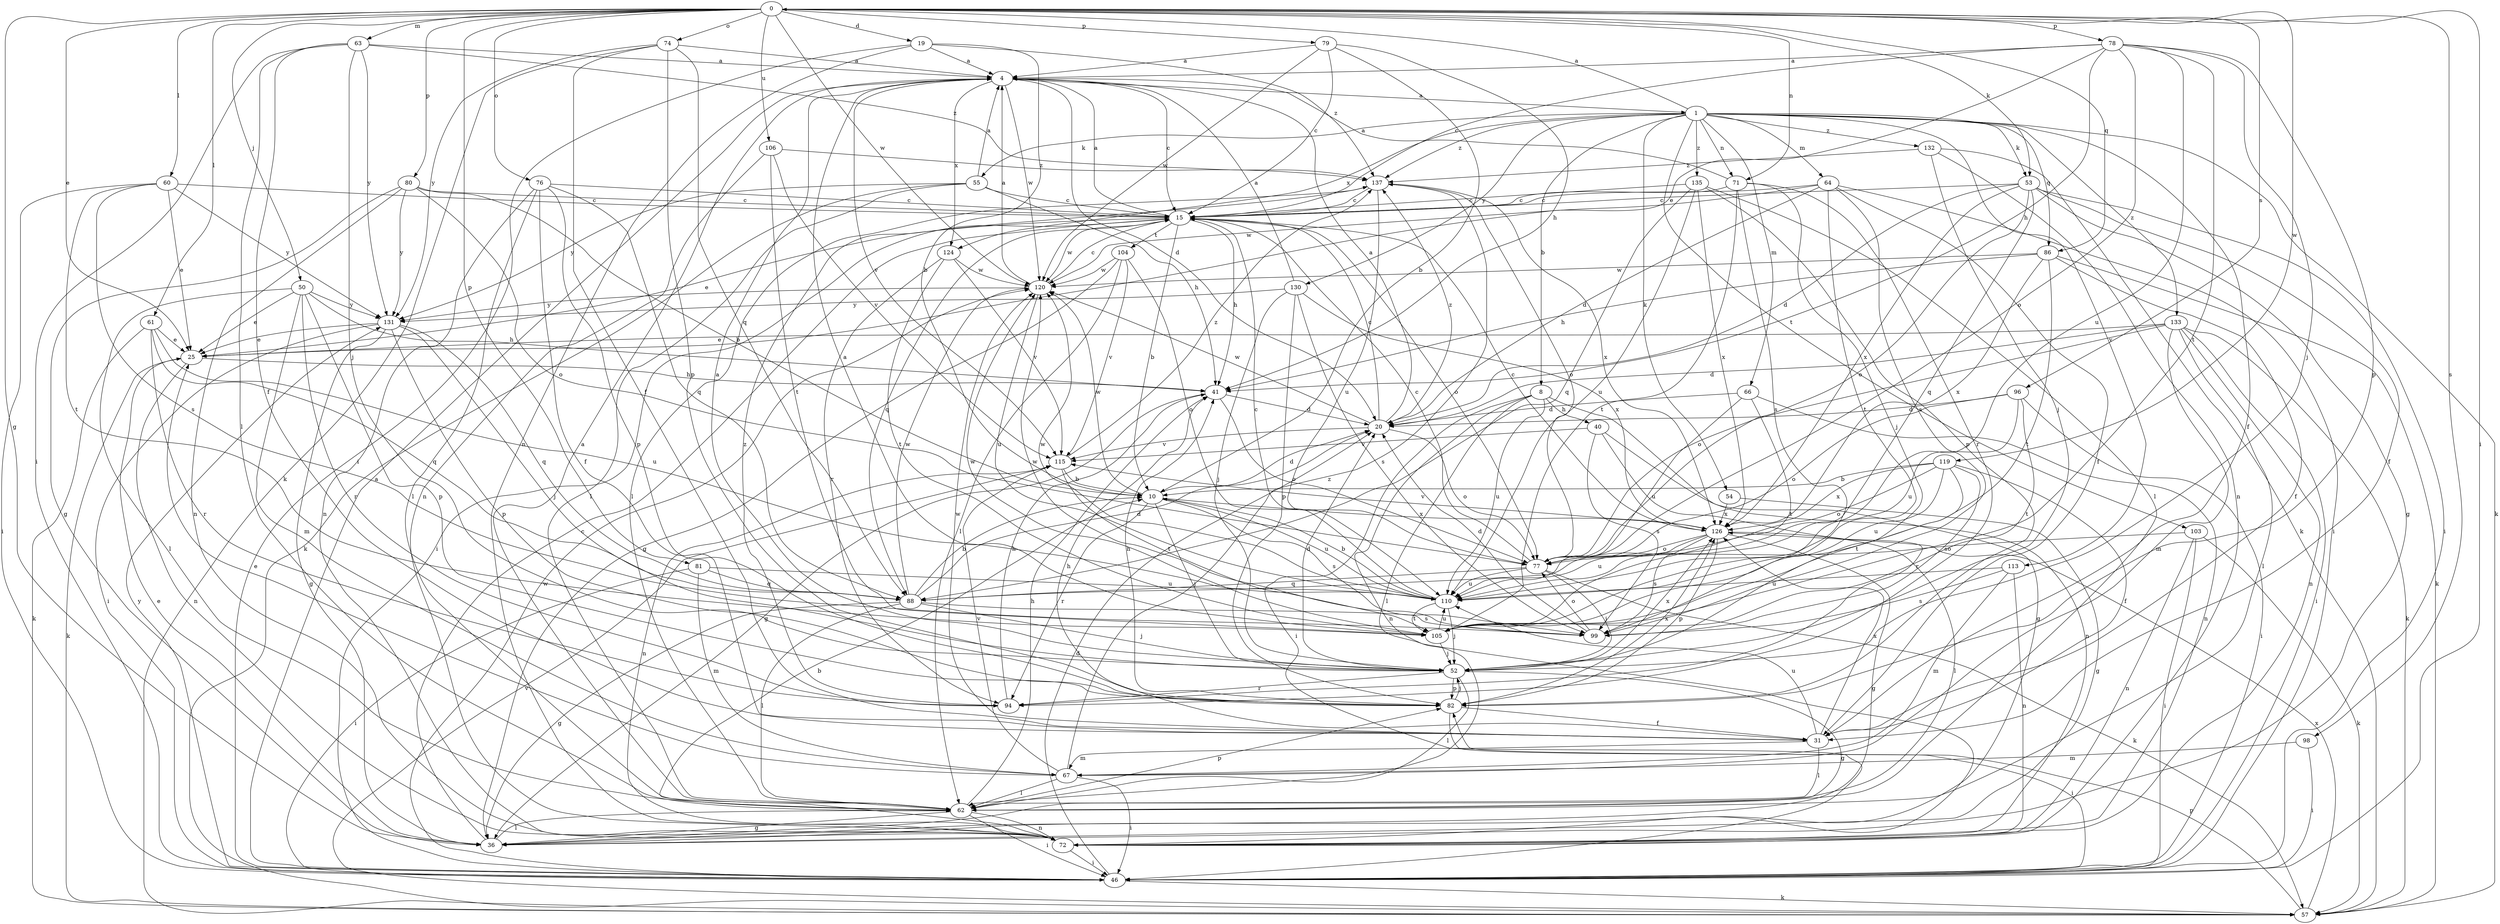 strict digraph  {
0;
1;
4;
8;
10;
15;
19;
20;
25;
31;
36;
40;
41;
46;
50;
52;
53;
54;
55;
57;
60;
61;
62;
63;
64;
66;
67;
71;
72;
74;
76;
77;
78;
79;
80;
81;
82;
86;
88;
94;
96;
98;
99;
103;
104;
105;
106;
110;
113;
115;
119;
120;
124;
126;
130;
131;
132;
133;
135;
137;
0 -> 19  [label=d];
0 -> 25  [label=e];
0 -> 36  [label=g];
0 -> 46  [label=i];
0 -> 50  [label=j];
0 -> 53  [label=k];
0 -> 60  [label=l];
0 -> 61  [label=l];
0 -> 63  [label=m];
0 -> 71  [label=n];
0 -> 74  [label=o];
0 -> 76  [label=o];
0 -> 78  [label=p];
0 -> 79  [label=p];
0 -> 80  [label=p];
0 -> 81  [label=p];
0 -> 86  [label=q];
0 -> 96  [label=s];
0 -> 98  [label=s];
0 -> 106  [label=u];
0 -> 119  [label=w];
0 -> 120  [label=w];
1 -> 0  [label=a];
1 -> 8  [label=b];
1 -> 31  [label=f];
1 -> 53  [label=k];
1 -> 54  [label=k];
1 -> 55  [label=k];
1 -> 57  [label=k];
1 -> 64  [label=m];
1 -> 66  [label=m];
1 -> 71  [label=n];
1 -> 86  [label=q];
1 -> 103  [label=t];
1 -> 113  [label=v];
1 -> 124  [label=x];
1 -> 130  [label=y];
1 -> 132  [label=z];
1 -> 133  [label=z];
1 -> 135  [label=z];
1 -> 137  [label=z];
4 -> 1  [label=a];
4 -> 15  [label=c];
4 -> 20  [label=d];
4 -> 115  [label=v];
4 -> 120  [label=w];
4 -> 124  [label=x];
8 -> 36  [label=g];
8 -> 40  [label=h];
8 -> 46  [label=i];
8 -> 62  [label=l];
8 -> 72  [label=n];
8 -> 110  [label=u];
10 -> 20  [label=d];
10 -> 52  [label=j];
10 -> 94  [label=r];
10 -> 99  [label=s];
10 -> 110  [label=u];
10 -> 120  [label=w];
10 -> 126  [label=x];
15 -> 4  [label=a];
15 -> 10  [label=b];
15 -> 25  [label=e];
15 -> 41  [label=h];
15 -> 46  [label=i];
15 -> 77  [label=o];
15 -> 88  [label=q];
15 -> 104  [label=t];
15 -> 120  [label=w];
19 -> 4  [label=a];
19 -> 10  [label=b];
19 -> 46  [label=i];
19 -> 72  [label=n];
19 -> 137  [label=z];
20 -> 4  [label=a];
20 -> 15  [label=c];
20 -> 77  [label=o];
20 -> 115  [label=v];
20 -> 120  [label=w];
20 -> 137  [label=z];
25 -> 41  [label=h];
25 -> 57  [label=k];
25 -> 72  [label=n];
31 -> 41  [label=h];
31 -> 62  [label=l];
31 -> 67  [label=m];
31 -> 110  [label=u];
31 -> 120  [label=w];
31 -> 126  [label=x];
36 -> 15  [label=c];
36 -> 25  [label=e];
36 -> 62  [label=l];
40 -> 72  [label=n];
40 -> 94  [label=r];
40 -> 99  [label=s];
40 -> 115  [label=v];
41 -> 20  [label=d];
41 -> 36  [label=g];
41 -> 77  [label=o];
46 -> 4  [label=a];
46 -> 20  [label=d];
46 -> 57  [label=k];
46 -> 120  [label=w];
46 -> 131  [label=y];
50 -> 25  [label=e];
50 -> 41  [label=h];
50 -> 62  [label=l];
50 -> 67  [label=m];
50 -> 82  [label=p];
50 -> 94  [label=r];
50 -> 131  [label=y];
52 -> 4  [label=a];
52 -> 20  [label=d];
52 -> 36  [label=g];
52 -> 62  [label=l];
52 -> 82  [label=p];
52 -> 94  [label=r];
52 -> 126  [label=x];
53 -> 15  [label=c];
53 -> 20  [label=d];
53 -> 31  [label=f];
53 -> 36  [label=g];
53 -> 46  [label=i];
53 -> 77  [label=o];
53 -> 88  [label=q];
53 -> 126  [label=x];
54 -> 36  [label=g];
54 -> 126  [label=x];
55 -> 4  [label=a];
55 -> 15  [label=c];
55 -> 41  [label=h];
55 -> 57  [label=k];
55 -> 62  [label=l];
55 -> 131  [label=y];
57 -> 82  [label=p];
57 -> 115  [label=v];
57 -> 126  [label=x];
60 -> 15  [label=c];
60 -> 25  [label=e];
60 -> 46  [label=i];
60 -> 99  [label=s];
60 -> 105  [label=t];
60 -> 131  [label=y];
61 -> 25  [label=e];
61 -> 57  [label=k];
61 -> 88  [label=q];
61 -> 94  [label=r];
61 -> 110  [label=u];
62 -> 4  [label=a];
62 -> 36  [label=g];
62 -> 41  [label=h];
62 -> 46  [label=i];
62 -> 72  [label=n];
62 -> 82  [label=p];
63 -> 4  [label=a];
63 -> 31  [label=f];
63 -> 46  [label=i];
63 -> 52  [label=j];
63 -> 62  [label=l];
63 -> 131  [label=y];
63 -> 137  [label=z];
64 -> 15  [label=c];
64 -> 20  [label=d];
64 -> 31  [label=f];
64 -> 46  [label=i];
64 -> 99  [label=s];
64 -> 105  [label=t];
64 -> 120  [label=w];
66 -> 20  [label=d];
66 -> 72  [label=n];
66 -> 105  [label=t];
66 -> 110  [label=u];
67 -> 25  [label=e];
67 -> 46  [label=i];
67 -> 62  [label=l];
67 -> 115  [label=v];
67 -> 137  [label=z];
71 -> 4  [label=a];
71 -> 15  [label=c];
71 -> 52  [label=j];
71 -> 94  [label=r];
71 -> 99  [label=s];
71 -> 105  [label=t];
72 -> 10  [label=b];
72 -> 46  [label=i];
74 -> 4  [label=a];
74 -> 31  [label=f];
74 -> 57  [label=k];
74 -> 82  [label=p];
74 -> 88  [label=q];
74 -> 131  [label=y];
76 -> 15  [label=c];
76 -> 31  [label=f];
76 -> 62  [label=l];
76 -> 72  [label=n];
76 -> 82  [label=p];
76 -> 88  [label=q];
77 -> 15  [label=c];
77 -> 52  [label=j];
77 -> 57  [label=k];
77 -> 88  [label=q];
77 -> 110  [label=u];
78 -> 4  [label=a];
78 -> 15  [label=c];
78 -> 25  [label=e];
78 -> 41  [label=h];
78 -> 52  [label=j];
78 -> 77  [label=o];
78 -> 82  [label=p];
78 -> 105  [label=t];
78 -> 110  [label=u];
79 -> 4  [label=a];
79 -> 10  [label=b];
79 -> 15  [label=c];
79 -> 41  [label=h];
79 -> 120  [label=w];
80 -> 10  [label=b];
80 -> 15  [label=c];
80 -> 36  [label=g];
80 -> 72  [label=n];
80 -> 77  [label=o];
80 -> 131  [label=y];
81 -> 46  [label=i];
81 -> 67  [label=m];
81 -> 88  [label=q];
81 -> 110  [label=u];
82 -> 31  [label=f];
82 -> 41  [label=h];
82 -> 46  [label=i];
82 -> 52  [label=j];
82 -> 126  [label=x];
86 -> 31  [label=f];
86 -> 41  [label=h];
86 -> 57  [label=k];
86 -> 105  [label=t];
86 -> 120  [label=w];
86 -> 126  [label=x];
88 -> 10  [label=b];
88 -> 20  [label=d];
88 -> 36  [label=g];
88 -> 52  [label=j];
88 -> 62  [label=l];
88 -> 99  [label=s];
88 -> 120  [label=w];
94 -> 41  [label=h];
94 -> 137  [label=z];
96 -> 20  [label=d];
96 -> 46  [label=i];
96 -> 77  [label=o];
96 -> 105  [label=t];
96 -> 110  [label=u];
98 -> 46  [label=i];
98 -> 67  [label=m];
99 -> 20  [label=d];
99 -> 77  [label=o];
99 -> 120  [label=w];
103 -> 46  [label=i];
103 -> 57  [label=k];
103 -> 72  [label=n];
103 -> 77  [label=o];
104 -> 36  [label=g];
104 -> 62  [label=l];
104 -> 77  [label=o];
104 -> 115  [label=v];
104 -> 120  [label=w];
105 -> 4  [label=a];
105 -> 52  [label=j];
105 -> 110  [label=u];
105 -> 120  [label=w];
106 -> 72  [label=n];
106 -> 105  [label=t];
106 -> 115  [label=v];
106 -> 137  [label=z];
110 -> 10  [label=b];
110 -> 15  [label=c];
110 -> 52  [label=j];
110 -> 105  [label=t];
110 -> 120  [label=w];
113 -> 67  [label=m];
113 -> 72  [label=n];
113 -> 99  [label=s];
113 -> 110  [label=u];
115 -> 10  [label=b];
115 -> 72  [label=n];
115 -> 105  [label=t];
115 -> 137  [label=z];
119 -> 10  [label=b];
119 -> 31  [label=f];
119 -> 77  [label=o];
119 -> 99  [label=s];
119 -> 105  [label=t];
119 -> 110  [label=u];
119 -> 126  [label=x];
120 -> 4  [label=a];
120 -> 15  [label=c];
120 -> 110  [label=u];
120 -> 131  [label=y];
124 -> 94  [label=r];
124 -> 105  [label=t];
124 -> 115  [label=v];
124 -> 120  [label=w];
126 -> 15  [label=c];
126 -> 36  [label=g];
126 -> 62  [label=l];
126 -> 77  [label=o];
126 -> 82  [label=p];
126 -> 99  [label=s];
126 -> 110  [label=u];
126 -> 115  [label=v];
130 -> 4  [label=a];
130 -> 52  [label=j];
130 -> 82  [label=p];
130 -> 99  [label=s];
130 -> 126  [label=x];
130 -> 131  [label=y];
131 -> 25  [label=e];
131 -> 36  [label=g];
131 -> 46  [label=i];
131 -> 52  [label=j];
131 -> 82  [label=p];
131 -> 88  [label=q];
132 -> 52  [label=j];
132 -> 57  [label=k];
132 -> 72  [label=n];
132 -> 137  [label=z];
133 -> 20  [label=d];
133 -> 25  [label=e];
133 -> 46  [label=i];
133 -> 57  [label=k];
133 -> 62  [label=l];
133 -> 67  [label=m];
133 -> 72  [label=n];
133 -> 77  [label=o];
135 -> 15  [label=c];
135 -> 62  [label=l];
135 -> 82  [label=p];
135 -> 88  [label=q];
135 -> 110  [label=u];
135 -> 126  [label=x];
137 -> 15  [label=c];
137 -> 62  [label=l];
137 -> 77  [label=o];
137 -> 110  [label=u];
137 -> 126  [label=x];
}
